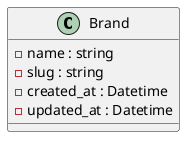 @startuml Brand

Class Brand {

    - name : string
    - slug : string
    - created_at : Datetime
    - updated_at : Datetime

}

@enduml
